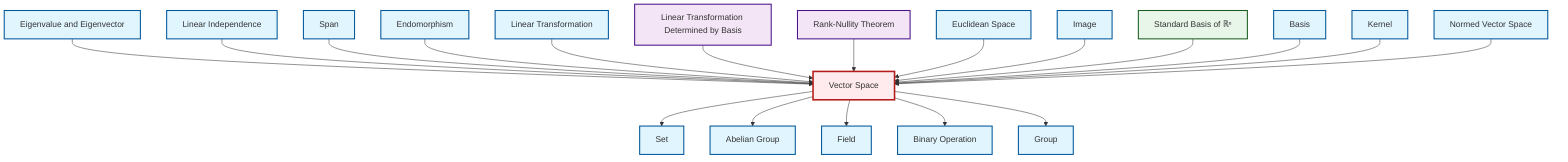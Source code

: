 graph TD
    classDef definition fill:#e1f5fe,stroke:#01579b,stroke-width:2px
    classDef theorem fill:#f3e5f5,stroke:#4a148c,stroke-width:2px
    classDef axiom fill:#fff3e0,stroke:#e65100,stroke-width:2px
    classDef example fill:#e8f5e9,stroke:#1b5e20,stroke-width:2px
    classDef current fill:#ffebee,stroke:#b71c1c,stroke-width:3px
    def-vector-space["Vector Space"]:::definition
    def-abelian-group["Abelian Group"]:::definition
    def-linear-independence["Linear Independence"]:::definition
    ex-standard-basis-rn["Standard Basis of ℝⁿ"]:::example
    def-kernel["Kernel"]:::definition
    def-group["Group"]:::definition
    def-linear-transformation["Linear Transformation"]:::definition
    def-image["Image"]:::definition
    def-field["Field"]:::definition
    def-binary-operation["Binary Operation"]:::definition
    def-basis["Basis"]:::definition
    thm-linear-transformation-basis["Linear Transformation Determined by Basis"]:::theorem
    def-normed-vector-space["Normed Vector Space"]:::definition
    def-set["Set"]:::definition
    def-euclidean-space["Euclidean Space"]:::definition
    def-endomorphism["Endomorphism"]:::definition
    thm-rank-nullity["Rank-Nullity Theorem"]:::theorem
    def-span["Span"]:::definition
    def-eigenvalue-eigenvector["Eigenvalue and Eigenvector"]:::definition
    def-eigenvalue-eigenvector --> def-vector-space
    def-linear-independence --> def-vector-space
    def-span --> def-vector-space
    def-vector-space --> def-set
    def-endomorphism --> def-vector-space
    def-linear-transformation --> def-vector-space
    def-vector-space --> def-abelian-group
    def-vector-space --> def-field
    thm-linear-transformation-basis --> def-vector-space
    thm-rank-nullity --> def-vector-space
    def-euclidean-space --> def-vector-space
    def-image --> def-vector-space
    def-vector-space --> def-binary-operation
    ex-standard-basis-rn --> def-vector-space
    def-basis --> def-vector-space
    def-kernel --> def-vector-space
    def-vector-space --> def-group
    def-normed-vector-space --> def-vector-space
    class def-vector-space current